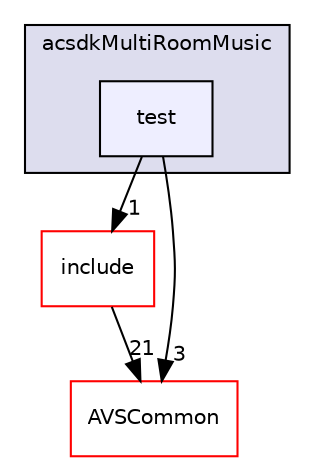 digraph "/workplace/avs-device-sdk/capabilities/MultiRoomMusic/acsdkMultiRoomMusic/test" {
  compound=true
  node [ fontsize="10", fontname="Helvetica"];
  edge [ labelfontsize="10", labelfontname="Helvetica"];
  subgraph clusterdir_1f937f6a1a8ab80b392c3458823bb390 {
    graph [ bgcolor="#ddddee", pencolor="black", label="acsdkMultiRoomMusic" fontname="Helvetica", fontsize="10", URL="dir_1f937f6a1a8ab80b392c3458823bb390.html"]
  dir_6758952a58f66da55fc08914e18ef304 [shape=box, label="test", style="filled", fillcolor="#eeeeff", pencolor="black", URL="dir_6758952a58f66da55fc08914e18ef304.html"];
  }
  dir_5e5533a94be94db747dd733f9f54281b [shape=box label="include" fillcolor="white" style="filled" color="red" URL="dir_5e5533a94be94db747dd733f9f54281b.html"];
  dir_13e65effb2bde530b17b3d5eefcd0266 [shape=box label="AVSCommon" fillcolor="white" style="filled" color="red" URL="dir_13e65effb2bde530b17b3d5eefcd0266.html"];
  dir_5e5533a94be94db747dd733f9f54281b->dir_13e65effb2bde530b17b3d5eefcd0266 [headlabel="21", labeldistance=1.5 headhref="dir_000339_000017.html"];
  dir_6758952a58f66da55fc08914e18ef304->dir_5e5533a94be94db747dd733f9f54281b [headlabel="1", labeldistance=1.5 headhref="dir_000342_000339.html"];
  dir_6758952a58f66da55fc08914e18ef304->dir_13e65effb2bde530b17b3d5eefcd0266 [headlabel="3", labeldistance=1.5 headhref="dir_000342_000017.html"];
}

